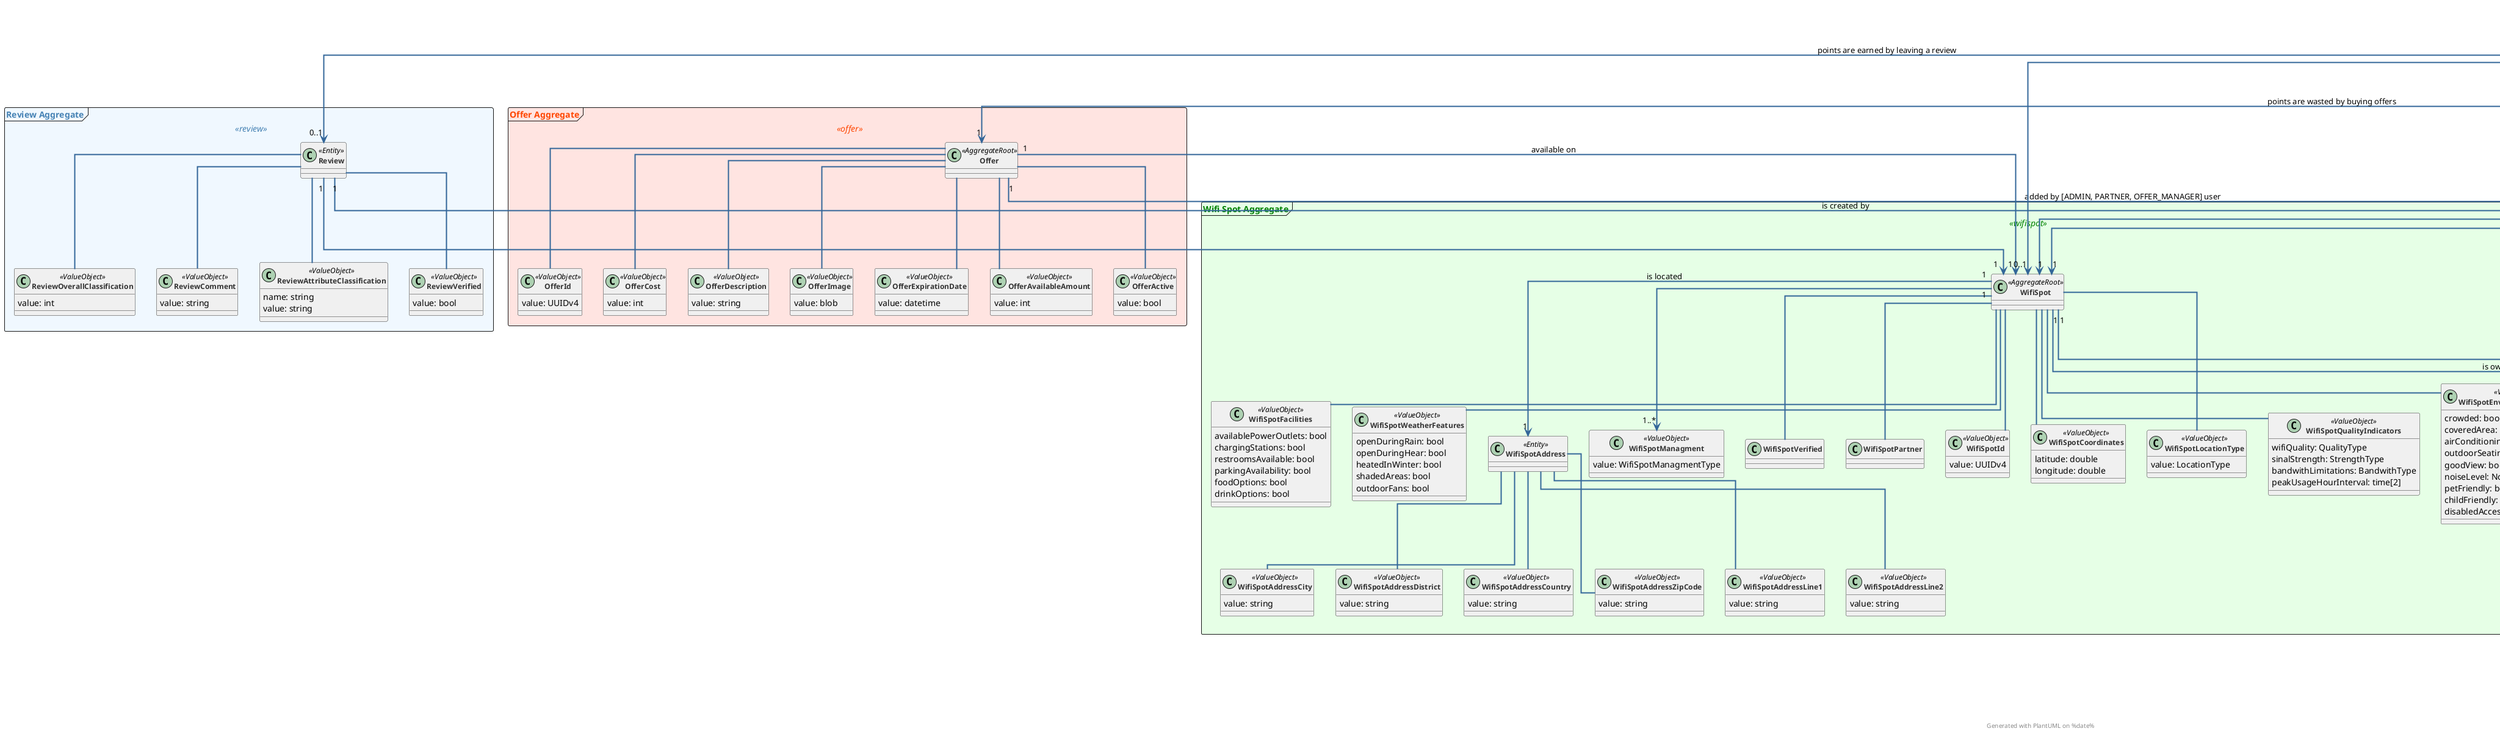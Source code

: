 @startuml Domain Model


' Define colors and styles for elements
skinparam Class {
    BackgroundColor #F0F0F0
    BorderColor #333333
    ArrowColor #336699
    FontColor #333333
    FontSize 12
    FontStyle Bold
    Shadowing true
}

' Style for relationships
skinparam linetype ortho
skinparam arrowThickness 2
skinparam arrowColor #336699

' Header/footer with additional info
header "Domain Model - [Your System Name]"
footer "Generated with PlantUML on %date%"

<style>

    frame {
        .user {
            BackgroundColor #FFFAF0       
            BorderColor #CC5500           
            FontColor #CC5500 
        }

        .wifispot {
            BackgroundColor #E6FFE6 
            BorderColor #008000
            FontColor #008000
        }

        .review {
            BackgroundColor #F0F8FF       
            BorderColor #4682B4          
            FontColor #4682B4             
        }

        .offer {
            BackgroundColor #FFE4E1
            BorderColor #FF4500           
            FontColor #FF4500
        }

        .invite {
            BackgroundColor #FFFFE0
            BorderColor #FFD700           
            FontColor #FFD700             
        }

        .pointstransaction {
            BackgroundColor #FFFACD
            BorderColor #DAA520
            FontColor #DAA520
        }

        .wifispotvisit {
            BackgroundColor #E0FFFF
            BorderColor #4682B4
            FontColor #4682B4               
        }

    }

</style>


frame "User Aggregate" <<user>> {

    ' User AggregateRoot
    class User <<AggregateRoot>> {

    } 

    Class UserId <<ValueObject>>{
        value: UUIDv4
    }

    Class UserFirstName <<ValueObject>>{
        value: string
    }

    Class UserLastName <<ValueObject>>{
        value: string
    }

    Class UserGender <<ValueObject>>{
        value: bool
    }

    Class UserName <<ValueObject>>{
        value: string
    }

    Class UserEmail <<ValueObject>>{
        value: string
    }

    Class UserPassword <<ValueObject>>{
        value: string
    }

    Class UserBirthDate <<ValueObject>>{
        value: date
    }

    Class UserRole <<ValueObject>> {
        value: Role
    }

    'VO, maybe entity so that has attributes to be an actually Avatar, such like reddit and others?
    Class UserAvatar <<ValueObject>>{
        value: blob
    }


    'Entity UserAddress
    Class UserAddress <<Entity>>{

    }

    Class UserAddressLine1 <<ValueObject>>{
        value: string
    }

    Class UserAddressLine2 <<ValueObject>>{
        value: string
    }

    Class UserAddressCity <<ValueObject>>{
        value: string
    }

    Class UserAddressDistrict <<ValueObject>>{
        value: string
    }

    Class UserAddressCountry <<ValueObject>>{
        value: string
    }

    Class UserAddressZipCode <<ValueObject>>{
        value: string
    }

    Enum Role {
        ADMIN
        PARTNER
        OFFER_MANAGER
        USER
        USER_PREMIUM
    }


    'User Entity Relationships w/ VOs
    User -- UserId
    User -- UserFirstName
    User -- UserLastName
    User -- UserGender
    User -- UserName
    User -- UserEmail
    User -- UserPassword
    User -- UserBirthDate
    User -- UserAvatar
    User "1"-->"1..*" UserRole 

    'User Address Entity Relationships w/ VOs
    UserAddress -- UserAddressLine1
    UserAddress -- UserAddressLine2
    UserAddress -- UserAddressCity
    UserAddress -- UserAddressDistrict
    UserAddress -- UserAddressCountry
    UserAddress -- UserAddressZipCode

    'User Entity Relationships w/ Entities
    User "1"-->"1" UserAddress : lives/is placed

}



frame "Wifi Spot Aggregate" <<wifispot>> {

    Class WifiSpot <<AggregateRoot>> {
        
    }

    Class WifiSpotId <<ValueObject>> {
        value: UUIDv4
    }

    'List of offers maybe ? instead of true v false
    Class WifiSpotSpecialOffers <<ValueOject>>{
        value: bool
    }

    Class WifiSpotCoordinates <<ValueObject>> {
        latitude: double
        longitude: double
    }

    Class WifiSpotLocationType <<ValueObject>> {
        value: LocationType
    }

    Class WifiSpotQualityIndicators <<ValueObject>> {
        wifiQuality: QualityType
        sinalStrength: StrengthType
        bandwithLimitations: BandwithType
        peakUsageHourInterval: time[2]
    }

    Class WifiSpotEnvironmentalFeatures <<ValueObject>> {
        crowded: bool
        coveredArea: bool
        airConditioning: bool
        outdoorSeating: bool
        goodView: bool
        noiseLevel: NoiseType
        petFriendly: bool
        childFriendly: bool
        disabledAccess: bool
    }

    Class WifiSpotFacilities <<ValueObject>> {
        availablePowerOutlets: bool
        chargingStations: bool
        restroomsAvailable: bool
        parkingAvailability: bool
        foodOptions: bool
        drinkOptions: bool
    }

    Class WifiSpotWeatherFeatures <<ValueObject>>{
        openDuringRain: bool
        openDuringHear: bool
        heatedInWinter: bool
        shadedAreas: bool
        outdoorFans: bool
    }

    'Entity WifiSpotAddress
    Class WifiSpotAddress <<Entity>>{

    }

    Class WifiSpotAddressLine1 <<ValueObject>>{
        value: string
    }

    Class WifiSpotAddressLine2 <<ValueObject>>{
        value: string
    }

    Class WifiSpotAddressCity <<ValueObject>>{
        value: string
    }

    Class WifiSpotAddressDistrict <<ValueObject>>{
        value: string
    }

    Class WifiSpotAddressCountry <<ValueObject>>{
        value: string
    }

    Class WifiSpotAddressZipCode <<ValueObject>>{
        value: string
    }

    Class WifiSpotManagment <<ValueObject>> {
        value: WifiSpotManagmentType
    }
    
    

    'WifiSpot Entity Relationships w/ VOs
    WifiSpot -- WifiSpotId
    WifiSpot -- WifiSpotCoordinates
    WifiSpot -- WifiSpotVerified
    WifiSpot -- WifiSpotLocationType
    WifiSpot -- WifiSpotQualityIndicators
    WifiSpot -- WifiSpotEnvironmentalFeatures
    WifiSpot -- WifiSpotFacilities
    WifiSpot -- WifiSpotWeatherFeatures
    WifiSpot -- WifiSpotPartner
    WifiSpot "1" --> "1..*" WifiSpotManagment

    

    'WifiSpotAddress Entity Relationships w/ VOs
    WifiSpotAddress -- WifiSpotAddressLine1
    WifiSpotAddress -- WifiSpotAddressLine2
    WifiSpotAddress -- WifiSpotAddressCity
    WifiSpotAddress -- WifiSpotAddressDistrict
    WifiSpotAddress -- WifiSpotAddressCountry
    WifiSpotAddress -- WifiSpotAddressZipCode
    

    'WifiSpot Entity Relationships w/ Entities
    WifiSpot "1" --> "1" WifiSpotAddress : is located
    WifiSpot "1" --> "1" User : is submitted by
    WifiSpot "1" --> "0..*" User : is owned/managed by (when verified)


    
    
    'ENUMS 
    Enum LocationType {
        PUBLIC
        CAFE
        LIBRARY
        PARK
        SCHOOL
        RESTAURANT
        OTHERS
    }

    Enum QualityType {
        HIGH
        MEDIUM
        LOW
    }

    Enum BandwithType {
        LIMITED
        UNLIMITED
    }

    Enum StrengthType {
        STRONG
        MEDIUM
        LOW
    }

    Enum NoiseType {
        NONE
        QUIET
        MODERATE
        LOUD
    }

    Enum WifiSpotManagmentType {
        SPONSOR
        VERIFIED
        UNVERIFIED
    }

}


frame "Review Aggregate" <<review>> {

    'Entity Review
    Class Review <<Entity>>{

    }

    Class ReviewOverallClassification <<ValueObject>> {
        value: int
    }

    Class ReviewComment <<ValueObject>> {
        value: string
    }

    'Can be anything, qualitative/quantitative EX:
    'Internet Speed: fast
    'Internet Speed: 500mbps
    'Sofas: comfy
    Class ReviewAttributeClassification <<ValueObject>> {
        name: string
        value: string
    }

    Class ReviewVerified <<ValueObject>> {
        value: bool
    }


    'Review Entity Relationships w/ VOs
    Review -- ReviewOverallClassification
    Review -- ReviewAttributeClassification
    Review -- ReviewComment
    Review -- ReviewVerified

    'Review Entity Relationships w/ Entities
    Review "1" --> "1" WifiSpot
    Review "1" --> "1" User : is created by


}


frame "Offer Aggregate" <<offer>>{

    Class Offer <<AggregateRoot>>{

    }

    Class OfferId <<ValueObject>> {
        value: UUIDv4
    }

    class OfferCost <<ValueObject>> {
        value: int
    }

    Class OfferDescription <<ValueObject>> {
        value: string
    }

    Class OfferImage <<ValueObject>> {
        value: blob
    }

    Class OfferExpirationDate <<ValueObject>> {
        value: datetime
    }

    Class OfferAvailableAmount <<ValueObject>> {
        value: int 
    }

    Class OfferActive <<ValueObject>> {
        value: bool
    }

    'Offer Entity Relationships w/ VOs
    Offer -- OfferId
    Offer -- OfferCost
    Offer -- OfferDescription
    Offer -- OfferImage
    Offer -- OfferExpirationDate
    Offer -- OfferAvailableAmount
    Offer -- OfferActive

    'Offer Entity Relationships w/ Entities
    Offer "1" --> "1" User : added by [ADMIN, PARTNER, OFFER_MANAGER] user
    Offer "1" --> "1" WifiSpot : available on
    'Offer "1" <-- "1" UserReedemedOffer

}

frame "Invite Aggregate Root" <<invite>>{

    Class Invite <<AggregateRoot>> {

    }

    Class InviteId <<ValueObject>> {
        value: UUIDv4
    } 

    Class InviteDate <<ValueObject>> {
        value: datetime
    }

    Class InviteState <<ValueObject>> {
        value: InvitationState
    }

    Enum InvitationState {
        PENDING
        ACCEPTED
        DECLINED
    }

    'Invite Entity Relationships w/ VOs
    Invite -- InviteId
    Invite -- InviteDate
    Invite -- InviteState

    'Invite Entity Relationships w/ Entities
    Invite "1" --> "1" User : creates invite
    Invite "1" --> "1" User : receives invite
    Invite "1" --> "1" WifiSpot : is allocated to a
}

frame "Wifi Spot Visit Aggregate" <<wifispotvisit>> {
    Class WifiSpotVisit <<AggregateRoot>> {

    }

    Class WifiSpotVisitId <<ValueObject>> {
        value: UUIDv4
    }

    Class WifiSpotVisitBeginDateTime <<ValueObject>> {
        value: datetime
    }

    Class WifiSpotVisitEndDateTime <<ValueObject>> {
        value: datetime
    }



    'WifiSpotVisit Relationships w/ VOs
    WifiSpotVisit -- WifiSpotVisitId
    WifiSpotVisit -- WifiSpotVisitBeginDateTime
    WifiSpotVisit -- WifiSpotVisitEndDateTime

    'WifiSpot Relationships w/ Entities
    WifiSpotVisit "1" --> "1" User : is done by
    WifiSpotVisit "1" --> "1" WifiSpot : a visit is in a spot
    

}


frame "Points Transaction Aggregate" <<pointstransaction>> {


    

    Class PointsTransaction <<AggregateRoot>> {

    }

    Class PointsTransactionDate <<ValueObject>> {
        value: datetime
    }

    Class PointsTransactionId <<ValueObject>> {
        value: UUIDv4
    }

    Class PointsEarnTransaction <<Entity>> {

    }

    Class PointsEarnTransactionAmount <<ValueObject>> {
        value: int
    }

    Class PointsWasteTransaction <<Entity>>{

    }

    Class PointsWasteTransactionAmount <<ValueObject>> {
        value: int
    }

    

    'PointsTransaction Relationships w/ VOs
    PointsTransaction -- PointsTransactionDate
    PointsTransaction -- PointsTransactionId

    'PointsTransaction Relationships w/ Entities
    PointsTransaction "*" <-- "1" User : a user makes

    'PointsEarnTransaction Relationships w/ VOs
    PointsEarnTransaction -- PointsEarnTransactionAmount

    'PointsEarnTransaction Relationships w/ Entities
    PointsEarnTransaction --o PointsTransaction
    PointsEarnTransaction "1" --> "0..1" Review : points are earned by leaving a review
    PointsEarnTransaction "1" --> "0..1" WifiSpot : points are earned by creating a wifi spot
    PointsEarnTransaction "1" --> "0..1" Invite : points are earned by inviting users
    PointsEarnTransaction "1" --> "0..1" WifiSpotVisit : points are earned by visiting a wifi spot

    'PointsWasteTransaction Relationships w/ VOs
    PointsWasteTransaction -- PointsWasteTransactionAmount


    'PointsWasteTransaction Relationships w/ Entities
    PointsWasteTransaction --o PointsTransaction
    PointsWasteTransaction "1" --> "1" Offer : points are wasted by buying offers
    
}

'By quering the PointsEarnTransaction we can make a leaderboard based on the two aspects 
'There is no need to create de business concept for Leaderboard, yet.

@enduml
